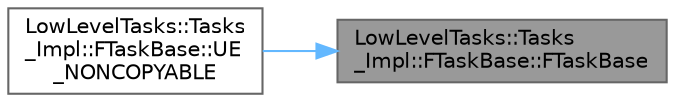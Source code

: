 digraph "LowLevelTasks::Tasks_Impl::FTaskBase::FTaskBase"
{
 // INTERACTIVE_SVG=YES
 // LATEX_PDF_SIZE
  bgcolor="transparent";
  edge [fontname=Helvetica,fontsize=10,labelfontname=Helvetica,labelfontsize=10];
  node [fontname=Helvetica,fontsize=10,shape=box,height=0.2,width=0.4];
  rankdir="RL";
  Node1 [id="Node000001",label="LowLevelTasks::Tasks\l_Impl::FTaskBase::FTaskBase",height=0.2,width=0.4,color="gray40", fillcolor="grey60", style="filled", fontcolor="black",tooltip=" "];
  Node1 -> Node2 [id="edge1_Node000001_Node000002",dir="back",color="steelblue1",style="solid",tooltip=" "];
  Node2 [id="Node000002",label="LowLevelTasks::Tasks\l_Impl::FTaskBase::UE\l_NONCOPYABLE",height=0.2,width=0.4,color="grey40", fillcolor="white", style="filled",URL="$db/d31/classLowLevelTasks_1_1Tasks__Impl_1_1FTaskBase.html#aeceb82b51d268eb0f68485c90f753e7f",tooltip=" "];
}
